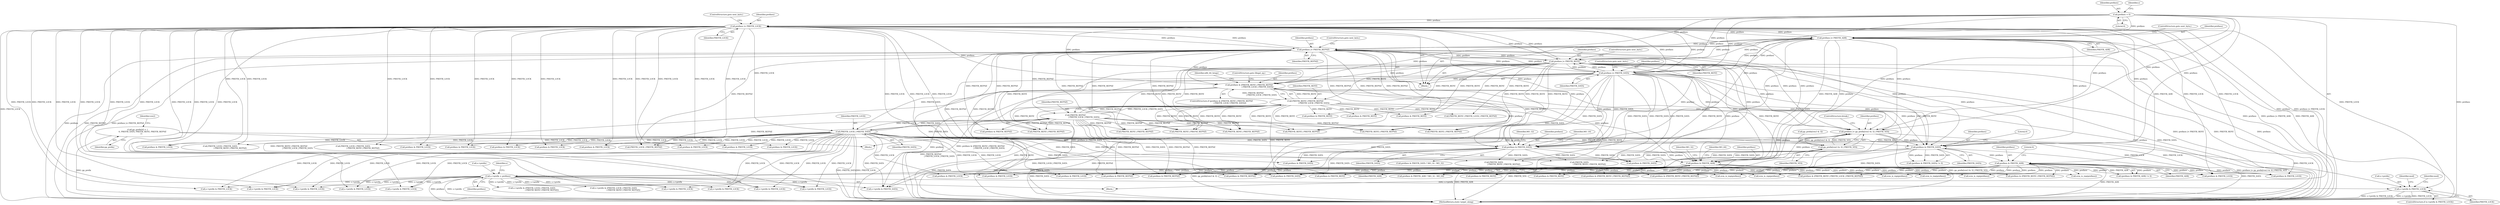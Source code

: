 digraph "0_qemu_30663fd26c0307e414622c7a8607fbc04f92ec14@pointer" {
"1002846" [label="(Call,s->prefix & PREFIX_LOCK)"];
"1001007" [label="(Call,s->prefix = prefixes)"];
"1000994" [label="(Call,prefixes & PREFIX_ADR)"];
"1000975" [label="(Call,prefixes & PREFIX_DATA)"];
"1000594" [label="(Call,prefixes = 0)"];
"1000726" [label="(Call,prefixes |= PREFIX_ADR)"];
"1000674" [label="(Call,prefixes |= PREFIX_LOCK)"];
"1000669" [label="(Call,prefixes |= PREFIX_REPNZ)"];
"1000664" [label="(Call,prefixes |= PREFIX_REPZ)"];
"1000721" [label="(Call,prefixes |= PREFIX_DATA)"];
"1000932" [label="(Call,prefixes |= pp_prefix[vex3 & 3] | PREFIX_VEX)"];
"1000812" [label="(Call,prefixes & (PREFIX_REPZ | PREFIX_REPNZ\n                            | PREFIX_LOCK | PREFIX_DATA))"];
"1000814" [label="(Call,PREFIX_REPZ | PREFIX_REPNZ\n                            | PREFIX_LOCK | PREFIX_DATA)"];
"1000816" [label="(Call,PREFIX_REPNZ\n                            | PREFIX_LOCK | PREFIX_DATA)"];
"1000818" [label="(Call,PREFIX_LOCK | PREFIX_DATA)"];
"1000934" [label="(Call,pp_prefix[vex3 & 3] | PREFIX_VEX)"];
"1000784" [label="(Call,pp_prefix[4] = {\n                0, PREFIX_DATA, PREFIX_REPZ, PREFIX_REPNZ\n            })"];
"1000962" [label="(Call,prefixes & PREFIX_ADR)"];
"1000954" [label="(Call,prefixes & PREFIX_DATA)"];
"1000977" [label="(Identifier,PREFIX_DATA)"];
"1011584" [label="(Call,prefixes & PREFIX_DATA)"];
"1000784" [label="(Call,pp_prefix[4] = {\n                0, PREFIX_DATA, PREFIX_REPZ, PREFIX_REPNZ\n            })"];
"1009399" [label="(Call,prefixes & PREFIX_LOCK)"];
"1011721" [label="(Call,PREFIX_REPZ | PREFIX_LOCK | PREFIX_REPNZ)"];
"1000965" [label="(Identifier,MO_32)"];
"1011611" [label="(Call,prefixes & PREFIX_LOCK)"];
"1002846" [label="(Call,s->prefix & PREFIX_LOCK)"];
"1010139" [label="(Call,prefixes & PREFIX_LOCK)"];
"1008795" [label="(Call,PREFIX_REPZ | PREFIX_REPNZ)"];
"1005614" [label="(Call,svm_is_rep(prefixes))"];
"1000671" [label="(Identifier,PREFIX_REPNZ)"];
"1000729" [label="(ControlStructure,goto next_byte;)"];
"1002847" [label="(Call,s->prefix)"];
"1000817" [label="(Identifier,PREFIX_REPNZ)"];
"1010497" [label="(Call,prefixes & PREFIX_REPNZ)"];
"1007496" [label="(Call,prefixes & PREFIX_LOCK)"];
"1010835" [label="(Call,prefixes & PREFIX_LOCK)"];
"1010243" [label="(Call,prefixes & PREFIX_LOCK)"];
"1010527" [label="(Call,prefixes & PREFIX_DATA)"];
"1000726" [label="(Call,prefixes |= PREFIX_ADR)"];
"1000664" [label="(Call,prefixes |= PREFIX_REPZ)"];
"1008791" [label="(Call,PREFIX_LOCK | PREFIX_DATA\n                                 | PREFIX_REPZ | PREFIX_REPNZ)"];
"1002845" [label="(ControlStructure,if (s->prefix & PREFIX_LOCK))"];
"1000724" [label="(ControlStructure,goto next_byte;)"];
"1002881" [label="(Identifier,mod)"];
"1000814" [label="(Call,PREFIX_REPZ | PREFIX_REPNZ\n                            | PREFIX_LOCK | PREFIX_DATA)"];
"1008750" [label="(Call,PREFIX_LOCK | PREFIX_DATA\n                                 | PREFIX_REPZ | PREFIX_REPNZ)"];
"1006921" [label="(Call,s->prefix & PREFIX_LOCK)"];
"1002854" [label="(Identifier,mod)"];
"1005761" [label="(Call,svm_is_rep(prefixes))"];
"1000822" [label="(ControlStructure,goto illegal_op;)"];
"1000976" [label="(Identifier,prefixes)"];
"1007507" [label="(Call,prefixes & PREFIX_REPZ)"];
"1011723" [label="(Call,PREFIX_LOCK | PREFIX_REPNZ)"];
"1002745" [label="(Call,s->prefix & PREFIX_LOCK)"];
"1000956" [label="(Identifier,PREFIX_DATA)"];
"1000818" [label="(Call,PREFIX_LOCK | PREFIX_DATA)"];
"1001483" [label="(Call,s->prefix & PREFIX_LOCK)"];
"1000958" [label="(Identifier,MO_32)"];
"1000669" [label="(Call,prefixes |= PREFIX_REPNZ)"];
"1000675" [label="(Identifier,prefixes)"];
"1005419" [label="(Call,PREFIX_REPZ | PREFIX_REPNZ)"];
"1000811" [label="(ControlStructure,if (prefixes & (PREFIX_REPZ | PREFIX_REPNZ\n                            | PREFIX_LOCK | PREFIX_DATA)))"];
"1001014" [label="(Identifier,s)"];
"1000819" [label="(Identifier,PREFIX_LOCK)"];
"1000595" [label="(Identifier,prefixes)"];
"1005620" [label="(Call,PREFIX_REPZ | PREFIX_REPNZ)"];
"1008754" [label="(Call,PREFIX_REPZ | PREFIX_REPNZ)"];
"1000962" [label="(Call,prefixes & PREFIX_ADR)"];
"1000940" [label="(Identifier,PREFIX_VEX)"];
"1000596" [label="(Literal,0)"];
"1009374" [label="(Call,prefixes & PREFIX_LOCK)"];
"1000672" [label="(ControlStructure,goto next_byte;)"];
"1000816" [label="(Call,PREFIX_REPNZ\n                            | PREFIX_LOCK | PREFIX_DATA)"];
"1001011" [label="(Identifier,prefixes)"];
"1001008" [label="(Call,s->prefix)"];
"1000955" [label="(Identifier,prefixes)"];
"1005454" [label="(Call,PREFIX_REPZ | PREFIX_REPNZ)"];
"1000966" [label="(Identifier,MO_64)"];
"1011754" [label="(Call,s->prefix & PREFIX_DATA)"];
"1011596" [label="(Call,prefixes & PREFIX_LOCK)"];
"1000964" [label="(Identifier,PREFIX_ADR)"];
"1005382" [label="(Call,prefixes & (PREFIX_REPZ | PREFIX_REPNZ))"];
"1005509" [label="(Call,prefixes & PREFIX_REPZ)"];
"1010663" [label="(Call,prefixes & PREFIX_LOCK)"];
"1000933" [label="(Identifier,prefixes)"];
"1011840" [label="(MethodReturn,static target_ulong)"];
"1005973" [label="(Call,svm_is_rep(prefixes))"];
"1000994" [label="(Call,prefixes & PREFIX_ADR)"];
"1005565" [label="(Call,prefixes & PREFIX_REPZ)"];
"1000670" [label="(Identifier,prefixes)"];
"1000728" [label="(Identifier,PREFIX_ADR)"];
"1000941" [label="(ControlStructure,break;)"];
"1000785" [label="(Identifier,pp_prefix)"];
"1000789" [label="(Identifier,vex2)"];
"1000677" [label="(ControlStructure,goto next_byte;)"];
"1010412" [label="(Call,prefixes & PREFIX_LOCK)"];
"1010045" [label="(Call,prefixes & PREFIX_LOCK)"];
"1000721" [label="(Call,prefixes |= PREFIX_DATA)"];
"1000961" [label="(Call,prefixes & PREFIX_ADR ? MO_32 : MO_64)"];
"1000813" [label="(Identifier,prefixes)"];
"1001007" [label="(Call,s->prefix = prefixes)"];
"1003015" [label="(Call,s->prefix & PREFIX_LOCK)"];
"1008752" [label="(Call,PREFIX_DATA\n                                 | PREFIX_REPZ | PREFIX_REPNZ)"];
"1010075" [label="(Call,prefixes & PREFIX_LOCK)"];
"1007061" [label="(Call,s->prefix & PREFIX_LOCK)"];
"1007285" [label="(Call,prefixes & PREFIX_REPZ)"];
"1000666" [label="(Identifier,PREFIX_REPZ)"];
"1010104" [label="(Call,prefixes & PREFIX_DATA)"];
"1005906" [label="(Call,svm_is_rep(prefixes))"];
"1000934" [label="(Call,pp_prefix[vex3 & 3] | PREFIX_VEX)"];
"1007097" [label="(Call,s->prefix & PREFIX_LOCK)"];
"1001532" [label="(Call,s->prefix & PREFIX_LOCK)"];
"1000963" [label="(Identifier,prefixes)"];
"1000995" [label="(Identifier,prefixes)"];
"1000722" [label="(Identifier,prefixes)"];
"1008793" [label="(Call,PREFIX_DATA\n                                 | PREFIX_REPZ | PREFIX_REPNZ)"];
"1000975" [label="(Call,prefixes & PREFIX_DATA)"];
"1011719" [label="(Call,prefixes & (PREFIX_REPZ | PREFIX_LOCK | PREFIX_REPNZ))"];
"1000996" [label="(Identifier,PREFIX_ADR)"];
"1000567" [label="(Block,)"];
"1003046" [label="(Call,s->prefix & PREFIX_LOCK)"];
"1008787" [label="(Call,s->prefix & (PREFIX_LOCK | PREFIX_DATA\n                                 | PREFIX_REPZ | PREFIX_REPNZ))"];
"1010035" [label="(Call,prefixes & PREFIX_REPZ)"];
"1000665" [label="(Identifier,prefixes)"];
"1000993" [label="(Call,(prefixes & PREFIX_ADR) != 0)"];
"1008746" [label="(Call,s->prefix & (PREFIX_LOCK | PREFIX_DATA\n                                 | PREFIX_REPZ | PREFIX_REPNZ))"];
"1000932" [label="(Call,prefixes |= pp_prefix[vex3 & 3] | PREFIX_VEX)"];
"1005417" [label="(Call,prefixes & (PREFIX_REPZ | PREFIX_REPNZ))"];
"1000974" [label="(Call,(prefixes & PREFIX_DATA) != 0)"];
"1010507" [label="(Call,prefixes & PREFIX_LOCK)"];
"1000815" [label="(Identifier,PREFIX_REPZ)"];
"1000997" [label="(Literal,0)"];
"1000662" [label="(Block,)"];
"1010562" [label="(Call,prefixes & PREFIX_LOCK)"];
"1000667" [label="(ControlStructure,goto next_byte;)"];
"1000674" [label="(Call,prefixes |= PREFIX_LOCK)"];
"1001441" [label="(Call,s->prefix & PREFIX_LOCK)"];
"1010065" [label="(Call,prefixes & PREFIX_REPNZ)"];
"1010402" [label="(Call,prefixes & PREFIX_REPZ)"];
"1005684" [label="(Call,svm_is_rep(prefixes))"];
"1005543" [label="(Call,prefixes & PREFIX_REPNZ)"];
"1005690" [label="(Call,PREFIX_REPZ | PREFIX_REPNZ)"];
"1000727" [label="(Identifier,prefixes)"];
"1002850" [label="(Identifier,PREFIX_LOCK)"];
"1000824" [label="(Identifier,x86_64_hregs)"];
"1000820" [label="(Identifier,PREFIX_DATA)"];
"1000935" [label="(Call,pp_prefix[vex3 & 3])"];
"1000954" [label="(Call,prefixes & PREFIX_DATA)"];
"1000953" [label="(Call,prefixes & PREFIX_DATA ? MO_16 : MO_32)"];
"1005384" [label="(Call,PREFIX_REPZ | PREFIX_REPNZ)"];
"1000782" [label="(Block,)"];
"1000676" [label="(Identifier,PREFIX_LOCK)"];
"1005452" [label="(Call,prefixes & (PREFIX_REPZ | PREFIX_REPNZ))"];
"1000723" [label="(Identifier,PREFIX_DATA)"];
"1000957" [label="(Identifier,MO_16)"];
"1000978" [label="(Literal,0)"];
"1000812" [label="(Call,prefixes & (PREFIX_REPZ | PREFIX_REPNZ\n                            | PREFIX_LOCK | PREFIX_DATA))"];
"1000599" [label="(Identifier,s)"];
"1005487" [label="(Call,prefixes & PREFIX_REPNZ)"];
"1005834" [label="(Call,svm_is_rep(prefixes))"];
"1000594" [label="(Call,prefixes = 0)"];
"1002846" -> "1002845"  [label="AST: "];
"1002846" -> "1002850"  [label="CFG: "];
"1002847" -> "1002846"  [label="AST: "];
"1002850" -> "1002846"  [label="AST: "];
"1002854" -> "1002846"  [label="CFG: "];
"1002881" -> "1002846"  [label="CFG: "];
"1002846" -> "1011840"  [label="DDG: s->prefix"];
"1002846" -> "1011840"  [label="DDG: PREFIX_LOCK"];
"1002846" -> "1011840"  [label="DDG: s->prefix & PREFIX_LOCK"];
"1001007" -> "1002846"  [label="DDG: s->prefix"];
"1000674" -> "1002846"  [label="DDG: PREFIX_LOCK"];
"1000818" -> "1002846"  [label="DDG: PREFIX_LOCK"];
"1001007" -> "1000567"  [label="AST: "];
"1001007" -> "1001011"  [label="CFG: "];
"1001008" -> "1001007"  [label="AST: "];
"1001011" -> "1001007"  [label="AST: "];
"1001014" -> "1001007"  [label="CFG: "];
"1001007" -> "1011840"  [label="DDG: s->prefix"];
"1001007" -> "1011840"  [label="DDG: prefixes"];
"1000994" -> "1001007"  [label="DDG: prefixes"];
"1000962" -> "1001007"  [label="DDG: prefixes"];
"1001007" -> "1001441"  [label="DDG: s->prefix"];
"1001007" -> "1001483"  [label="DDG: s->prefix"];
"1001007" -> "1001532"  [label="DDG: s->prefix"];
"1001007" -> "1002745"  [label="DDG: s->prefix"];
"1001007" -> "1003015"  [label="DDG: s->prefix"];
"1001007" -> "1003046"  [label="DDG: s->prefix"];
"1001007" -> "1006921"  [label="DDG: s->prefix"];
"1001007" -> "1007061"  [label="DDG: s->prefix"];
"1001007" -> "1007097"  [label="DDG: s->prefix"];
"1001007" -> "1008746"  [label="DDG: s->prefix"];
"1001007" -> "1008787"  [label="DDG: s->prefix"];
"1001007" -> "1011754"  [label="DDG: s->prefix"];
"1000994" -> "1000993"  [label="AST: "];
"1000994" -> "1000996"  [label="CFG: "];
"1000995" -> "1000994"  [label="AST: "];
"1000996" -> "1000994"  [label="AST: "];
"1000997" -> "1000994"  [label="CFG: "];
"1000994" -> "1011840"  [label="DDG: PREFIX_ADR"];
"1000994" -> "1000993"  [label="DDG: prefixes"];
"1000994" -> "1000993"  [label="DDG: PREFIX_ADR"];
"1000975" -> "1000994"  [label="DDG: prefixes"];
"1000726" -> "1000994"  [label="DDG: PREFIX_ADR"];
"1000994" -> "1005382"  [label="DDG: prefixes"];
"1000994" -> "1005417"  [label="DDG: prefixes"];
"1000994" -> "1005452"  [label="DDG: prefixes"];
"1000994" -> "1005487"  [label="DDG: prefixes"];
"1000994" -> "1005543"  [label="DDG: prefixes"];
"1000994" -> "1005614"  [label="DDG: prefixes"];
"1000994" -> "1005684"  [label="DDG: prefixes"];
"1000994" -> "1005761"  [label="DDG: prefixes"];
"1000994" -> "1005834"  [label="DDG: prefixes"];
"1000994" -> "1005906"  [label="DDG: prefixes"];
"1000994" -> "1005973"  [label="DDG: prefixes"];
"1000994" -> "1007285"  [label="DDG: prefixes"];
"1000994" -> "1007496"  [label="DDG: prefixes"];
"1000994" -> "1009374"  [label="DDG: prefixes"];
"1000994" -> "1009399"  [label="DDG: prefixes"];
"1000994" -> "1010035"  [label="DDG: prefixes"];
"1000994" -> "1010402"  [label="DDG: prefixes"];
"1000994" -> "1010412"  [label="DDG: prefixes"];
"1000994" -> "1010497"  [label="DDG: prefixes"];
"1000994" -> "1010835"  [label="DDG: prefixes"];
"1000994" -> "1011584"  [label="DDG: prefixes"];
"1000994" -> "1011719"  [label="DDG: prefixes"];
"1000975" -> "1000974"  [label="AST: "];
"1000975" -> "1000977"  [label="CFG: "];
"1000976" -> "1000975"  [label="AST: "];
"1000977" -> "1000975"  [label="AST: "];
"1000978" -> "1000975"  [label="CFG: "];
"1000975" -> "1011840"  [label="DDG: PREFIX_DATA"];
"1000975" -> "1000974"  [label="DDG: prefixes"];
"1000975" -> "1000974"  [label="DDG: PREFIX_DATA"];
"1000594" -> "1000975"  [label="DDG: prefixes"];
"1000726" -> "1000975"  [label="DDG: prefixes"];
"1000674" -> "1000975"  [label="DDG: prefixes"];
"1000669" -> "1000975"  [label="DDG: prefixes"];
"1000932" -> "1000975"  [label="DDG: prefixes"];
"1000812" -> "1000975"  [label="DDG: prefixes"];
"1000664" -> "1000975"  [label="DDG: prefixes"];
"1000721" -> "1000975"  [label="DDG: prefixes"];
"1000721" -> "1000975"  [label="DDG: PREFIX_DATA"];
"1000818" -> "1000975"  [label="DDG: PREFIX_DATA"];
"1000975" -> "1008752"  [label="DDG: PREFIX_DATA"];
"1000975" -> "1008793"  [label="DDG: PREFIX_DATA"];
"1000975" -> "1010104"  [label="DDG: PREFIX_DATA"];
"1000975" -> "1010527"  [label="DDG: PREFIX_DATA"];
"1000975" -> "1011584"  [label="DDG: PREFIX_DATA"];
"1000975" -> "1011754"  [label="DDG: PREFIX_DATA"];
"1000594" -> "1000567"  [label="AST: "];
"1000594" -> "1000596"  [label="CFG: "];
"1000595" -> "1000594"  [label="AST: "];
"1000596" -> "1000594"  [label="AST: "];
"1000599" -> "1000594"  [label="CFG: "];
"1000594" -> "1011840"  [label="DDG: prefixes"];
"1000594" -> "1000664"  [label="DDG: prefixes"];
"1000594" -> "1000669"  [label="DDG: prefixes"];
"1000594" -> "1000674"  [label="DDG: prefixes"];
"1000594" -> "1000721"  [label="DDG: prefixes"];
"1000594" -> "1000726"  [label="DDG: prefixes"];
"1000594" -> "1000812"  [label="DDG: prefixes"];
"1000594" -> "1000932"  [label="DDG: prefixes"];
"1000594" -> "1000954"  [label="DDG: prefixes"];
"1000594" -> "1000962"  [label="DDG: prefixes"];
"1000726" -> "1000662"  [label="AST: "];
"1000726" -> "1000728"  [label="CFG: "];
"1000727" -> "1000726"  [label="AST: "];
"1000728" -> "1000726"  [label="AST: "];
"1000729" -> "1000726"  [label="CFG: "];
"1000726" -> "1011840"  [label="DDG: prefixes"];
"1000726" -> "1011840"  [label="DDG: prefixes |= PREFIX_ADR"];
"1000726" -> "1011840"  [label="DDG: PREFIX_ADR"];
"1000726" -> "1000664"  [label="DDG: prefixes"];
"1000726" -> "1000669"  [label="DDG: prefixes"];
"1000726" -> "1000674"  [label="DDG: prefixes"];
"1000726" -> "1000721"  [label="DDG: prefixes"];
"1000674" -> "1000726"  [label="DDG: prefixes"];
"1000669" -> "1000726"  [label="DDG: prefixes"];
"1000664" -> "1000726"  [label="DDG: prefixes"];
"1000721" -> "1000726"  [label="DDG: prefixes"];
"1000726" -> "1000812"  [label="DDG: prefixes"];
"1000726" -> "1000932"  [label="DDG: prefixes"];
"1000726" -> "1000954"  [label="DDG: prefixes"];
"1000726" -> "1000962"  [label="DDG: prefixes"];
"1000726" -> "1000962"  [label="DDG: PREFIX_ADR"];
"1000674" -> "1000662"  [label="AST: "];
"1000674" -> "1000676"  [label="CFG: "];
"1000675" -> "1000674"  [label="AST: "];
"1000676" -> "1000674"  [label="AST: "];
"1000677" -> "1000674"  [label="CFG: "];
"1000674" -> "1011840"  [label="DDG: PREFIX_LOCK"];
"1000674" -> "1011840"  [label="DDG: prefixes"];
"1000674" -> "1011840"  [label="DDG: prefixes |= PREFIX_LOCK"];
"1000674" -> "1000664"  [label="DDG: prefixes"];
"1000674" -> "1000669"  [label="DDG: prefixes"];
"1000669" -> "1000674"  [label="DDG: prefixes"];
"1000664" -> "1000674"  [label="DDG: prefixes"];
"1000721" -> "1000674"  [label="DDG: prefixes"];
"1000674" -> "1000721"  [label="DDG: prefixes"];
"1000674" -> "1000812"  [label="DDG: prefixes"];
"1000674" -> "1000818"  [label="DDG: PREFIX_LOCK"];
"1000674" -> "1000932"  [label="DDG: prefixes"];
"1000674" -> "1000954"  [label="DDG: prefixes"];
"1000674" -> "1000962"  [label="DDG: prefixes"];
"1000674" -> "1001441"  [label="DDG: PREFIX_LOCK"];
"1000674" -> "1001483"  [label="DDG: PREFIX_LOCK"];
"1000674" -> "1001532"  [label="DDG: PREFIX_LOCK"];
"1000674" -> "1002745"  [label="DDG: PREFIX_LOCK"];
"1000674" -> "1003015"  [label="DDG: PREFIX_LOCK"];
"1000674" -> "1003046"  [label="DDG: PREFIX_LOCK"];
"1000674" -> "1006921"  [label="DDG: PREFIX_LOCK"];
"1000674" -> "1007061"  [label="DDG: PREFIX_LOCK"];
"1000674" -> "1007097"  [label="DDG: PREFIX_LOCK"];
"1000674" -> "1007496"  [label="DDG: PREFIX_LOCK"];
"1000674" -> "1008750"  [label="DDG: PREFIX_LOCK"];
"1000674" -> "1008791"  [label="DDG: PREFIX_LOCK"];
"1000674" -> "1009374"  [label="DDG: PREFIX_LOCK"];
"1000674" -> "1009399"  [label="DDG: PREFIX_LOCK"];
"1000674" -> "1010045"  [label="DDG: PREFIX_LOCK"];
"1000674" -> "1010075"  [label="DDG: PREFIX_LOCK"];
"1000674" -> "1010139"  [label="DDG: PREFIX_LOCK"];
"1000674" -> "1010243"  [label="DDG: PREFIX_LOCK"];
"1000674" -> "1010412"  [label="DDG: PREFIX_LOCK"];
"1000674" -> "1010507"  [label="DDG: PREFIX_LOCK"];
"1000674" -> "1010562"  [label="DDG: PREFIX_LOCK"];
"1000674" -> "1010663"  [label="DDG: PREFIX_LOCK"];
"1000674" -> "1010835"  [label="DDG: PREFIX_LOCK"];
"1000674" -> "1011596"  [label="DDG: PREFIX_LOCK"];
"1000674" -> "1011611"  [label="DDG: PREFIX_LOCK"];
"1000674" -> "1011723"  [label="DDG: PREFIX_LOCK"];
"1000669" -> "1000662"  [label="AST: "];
"1000669" -> "1000671"  [label="CFG: "];
"1000670" -> "1000669"  [label="AST: "];
"1000671" -> "1000669"  [label="AST: "];
"1000672" -> "1000669"  [label="CFG: "];
"1000669" -> "1011840"  [label="DDG: prefixes"];
"1000669" -> "1011840"  [label="DDG: PREFIX_REPNZ"];
"1000669" -> "1011840"  [label="DDG: prefixes |= PREFIX_REPNZ"];
"1000669" -> "1000664"  [label="DDG: prefixes"];
"1000664" -> "1000669"  [label="DDG: prefixes"];
"1000721" -> "1000669"  [label="DDG: prefixes"];
"1000669" -> "1000721"  [label="DDG: prefixes"];
"1000669" -> "1000812"  [label="DDG: prefixes"];
"1000669" -> "1000816"  [label="DDG: PREFIX_REPNZ"];
"1000669" -> "1000932"  [label="DDG: prefixes"];
"1000669" -> "1000954"  [label="DDG: prefixes"];
"1000669" -> "1000962"  [label="DDG: prefixes"];
"1000669" -> "1005384"  [label="DDG: PREFIX_REPNZ"];
"1000669" -> "1005419"  [label="DDG: PREFIX_REPNZ"];
"1000669" -> "1005454"  [label="DDG: PREFIX_REPNZ"];
"1000669" -> "1005487"  [label="DDG: PREFIX_REPNZ"];
"1000669" -> "1005543"  [label="DDG: PREFIX_REPNZ"];
"1000669" -> "1005620"  [label="DDG: PREFIX_REPNZ"];
"1000669" -> "1005690"  [label="DDG: PREFIX_REPNZ"];
"1000669" -> "1008754"  [label="DDG: PREFIX_REPNZ"];
"1000669" -> "1008795"  [label="DDG: PREFIX_REPNZ"];
"1000669" -> "1010065"  [label="DDG: PREFIX_REPNZ"];
"1000669" -> "1010497"  [label="DDG: PREFIX_REPNZ"];
"1000669" -> "1011723"  [label="DDG: PREFIX_REPNZ"];
"1000664" -> "1000662"  [label="AST: "];
"1000664" -> "1000666"  [label="CFG: "];
"1000665" -> "1000664"  [label="AST: "];
"1000666" -> "1000664"  [label="AST: "];
"1000667" -> "1000664"  [label="CFG: "];
"1000664" -> "1011840"  [label="DDG: prefixes |= PREFIX_REPZ"];
"1000664" -> "1011840"  [label="DDG: PREFIX_REPZ"];
"1000664" -> "1011840"  [label="DDG: prefixes"];
"1000721" -> "1000664"  [label="DDG: prefixes"];
"1000664" -> "1000721"  [label="DDG: prefixes"];
"1000664" -> "1000812"  [label="DDG: prefixes"];
"1000664" -> "1000814"  [label="DDG: PREFIX_REPZ"];
"1000664" -> "1000932"  [label="DDG: prefixes"];
"1000664" -> "1000954"  [label="DDG: prefixes"];
"1000664" -> "1000962"  [label="DDG: prefixes"];
"1000664" -> "1005384"  [label="DDG: PREFIX_REPZ"];
"1000664" -> "1005419"  [label="DDG: PREFIX_REPZ"];
"1000664" -> "1005454"  [label="DDG: PREFIX_REPZ"];
"1000664" -> "1005509"  [label="DDG: PREFIX_REPZ"];
"1000664" -> "1005565"  [label="DDG: PREFIX_REPZ"];
"1000664" -> "1005620"  [label="DDG: PREFIX_REPZ"];
"1000664" -> "1005690"  [label="DDG: PREFIX_REPZ"];
"1000664" -> "1007285"  [label="DDG: PREFIX_REPZ"];
"1000664" -> "1007507"  [label="DDG: PREFIX_REPZ"];
"1000664" -> "1008754"  [label="DDG: PREFIX_REPZ"];
"1000664" -> "1008795"  [label="DDG: PREFIX_REPZ"];
"1000664" -> "1010035"  [label="DDG: PREFIX_REPZ"];
"1000664" -> "1010402"  [label="DDG: PREFIX_REPZ"];
"1000664" -> "1011721"  [label="DDG: PREFIX_REPZ"];
"1000721" -> "1000662"  [label="AST: "];
"1000721" -> "1000723"  [label="CFG: "];
"1000722" -> "1000721"  [label="AST: "];
"1000723" -> "1000721"  [label="AST: "];
"1000724" -> "1000721"  [label="CFG: "];
"1000721" -> "1011840"  [label="DDG: prefixes |= PREFIX_DATA"];
"1000721" -> "1011840"  [label="DDG: prefixes"];
"1000721" -> "1011840"  [label="DDG: PREFIX_DATA"];
"1000721" -> "1000812"  [label="DDG: prefixes"];
"1000721" -> "1000818"  [label="DDG: PREFIX_DATA"];
"1000721" -> "1000932"  [label="DDG: prefixes"];
"1000721" -> "1000954"  [label="DDG: prefixes"];
"1000721" -> "1000954"  [label="DDG: PREFIX_DATA"];
"1000721" -> "1000962"  [label="DDG: prefixes"];
"1000721" -> "1008752"  [label="DDG: PREFIX_DATA"];
"1000721" -> "1008793"  [label="DDG: PREFIX_DATA"];
"1000721" -> "1010104"  [label="DDG: PREFIX_DATA"];
"1000721" -> "1010527"  [label="DDG: PREFIX_DATA"];
"1000721" -> "1011584"  [label="DDG: PREFIX_DATA"];
"1000721" -> "1011754"  [label="DDG: PREFIX_DATA"];
"1000932" -> "1000782"  [label="AST: "];
"1000932" -> "1000934"  [label="CFG: "];
"1000933" -> "1000932"  [label="AST: "];
"1000934" -> "1000932"  [label="AST: "];
"1000941" -> "1000932"  [label="CFG: "];
"1000932" -> "1011840"  [label="DDG: pp_prefix[vex3 & 3] | PREFIX_VEX"];
"1000932" -> "1011840"  [label="DDG: prefixes |= pp_prefix[vex3 & 3] | PREFIX_VEX"];
"1000812" -> "1000932"  [label="DDG: prefixes"];
"1000934" -> "1000932"  [label="DDG: pp_prefix[vex3 & 3]"];
"1000934" -> "1000932"  [label="DDG: PREFIX_VEX"];
"1000932" -> "1000954"  [label="DDG: prefixes"];
"1000932" -> "1000962"  [label="DDG: prefixes"];
"1000812" -> "1000811"  [label="AST: "];
"1000812" -> "1000814"  [label="CFG: "];
"1000813" -> "1000812"  [label="AST: "];
"1000814" -> "1000812"  [label="AST: "];
"1000822" -> "1000812"  [label="CFG: "];
"1000824" -> "1000812"  [label="CFG: "];
"1000812" -> "1011840"  [label="DDG: PREFIX_REPZ | PREFIX_REPNZ\n                            | PREFIX_LOCK | PREFIX_DATA"];
"1000812" -> "1011840"  [label="DDG: prefixes"];
"1000812" -> "1011840"  [label="DDG: prefixes & (PREFIX_REPZ | PREFIX_REPNZ\n                            | PREFIX_LOCK | PREFIX_DATA)"];
"1000814" -> "1000812"  [label="DDG: PREFIX_REPZ"];
"1000814" -> "1000812"  [label="DDG: PREFIX_REPNZ\n                            | PREFIX_LOCK | PREFIX_DATA"];
"1000812" -> "1000954"  [label="DDG: prefixes"];
"1000812" -> "1000962"  [label="DDG: prefixes"];
"1000814" -> "1000816"  [label="CFG: "];
"1000815" -> "1000814"  [label="AST: "];
"1000816" -> "1000814"  [label="AST: "];
"1000814" -> "1011840"  [label="DDG: PREFIX_REPNZ\n                            | PREFIX_LOCK | PREFIX_DATA"];
"1000814" -> "1011840"  [label="DDG: PREFIX_REPZ"];
"1000816" -> "1000814"  [label="DDG: PREFIX_REPNZ"];
"1000816" -> "1000814"  [label="DDG: PREFIX_LOCK | PREFIX_DATA"];
"1000814" -> "1005384"  [label="DDG: PREFIX_REPZ"];
"1000814" -> "1005419"  [label="DDG: PREFIX_REPZ"];
"1000814" -> "1005454"  [label="DDG: PREFIX_REPZ"];
"1000814" -> "1005509"  [label="DDG: PREFIX_REPZ"];
"1000814" -> "1005565"  [label="DDG: PREFIX_REPZ"];
"1000814" -> "1005620"  [label="DDG: PREFIX_REPZ"];
"1000814" -> "1005690"  [label="DDG: PREFIX_REPZ"];
"1000814" -> "1007285"  [label="DDG: PREFIX_REPZ"];
"1000814" -> "1007507"  [label="DDG: PREFIX_REPZ"];
"1000814" -> "1008754"  [label="DDG: PREFIX_REPZ"];
"1000814" -> "1008795"  [label="DDG: PREFIX_REPZ"];
"1000814" -> "1010035"  [label="DDG: PREFIX_REPZ"];
"1000814" -> "1010402"  [label="DDG: PREFIX_REPZ"];
"1000814" -> "1011721"  [label="DDG: PREFIX_REPZ"];
"1000816" -> "1000818"  [label="CFG: "];
"1000817" -> "1000816"  [label="AST: "];
"1000818" -> "1000816"  [label="AST: "];
"1000816" -> "1011840"  [label="DDG: PREFIX_LOCK | PREFIX_DATA"];
"1000816" -> "1011840"  [label="DDG: PREFIX_REPNZ"];
"1000818" -> "1000816"  [label="DDG: PREFIX_LOCK"];
"1000818" -> "1000816"  [label="DDG: PREFIX_DATA"];
"1000816" -> "1005384"  [label="DDG: PREFIX_REPNZ"];
"1000816" -> "1005419"  [label="DDG: PREFIX_REPNZ"];
"1000816" -> "1005454"  [label="DDG: PREFIX_REPNZ"];
"1000816" -> "1005487"  [label="DDG: PREFIX_REPNZ"];
"1000816" -> "1005543"  [label="DDG: PREFIX_REPNZ"];
"1000816" -> "1005620"  [label="DDG: PREFIX_REPNZ"];
"1000816" -> "1005690"  [label="DDG: PREFIX_REPNZ"];
"1000816" -> "1008754"  [label="DDG: PREFIX_REPNZ"];
"1000816" -> "1008795"  [label="DDG: PREFIX_REPNZ"];
"1000816" -> "1010065"  [label="DDG: PREFIX_REPNZ"];
"1000816" -> "1010497"  [label="DDG: PREFIX_REPNZ"];
"1000816" -> "1011723"  [label="DDG: PREFIX_REPNZ"];
"1000818" -> "1000820"  [label="CFG: "];
"1000819" -> "1000818"  [label="AST: "];
"1000820" -> "1000818"  [label="AST: "];
"1000818" -> "1011840"  [label="DDG: PREFIX_DATA"];
"1000818" -> "1011840"  [label="DDG: PREFIX_LOCK"];
"1000818" -> "1000954"  [label="DDG: PREFIX_DATA"];
"1000818" -> "1001441"  [label="DDG: PREFIX_LOCK"];
"1000818" -> "1001483"  [label="DDG: PREFIX_LOCK"];
"1000818" -> "1001532"  [label="DDG: PREFIX_LOCK"];
"1000818" -> "1002745"  [label="DDG: PREFIX_LOCK"];
"1000818" -> "1003015"  [label="DDG: PREFIX_LOCK"];
"1000818" -> "1003046"  [label="DDG: PREFIX_LOCK"];
"1000818" -> "1006921"  [label="DDG: PREFIX_LOCK"];
"1000818" -> "1007061"  [label="DDG: PREFIX_LOCK"];
"1000818" -> "1007097"  [label="DDG: PREFIX_LOCK"];
"1000818" -> "1007496"  [label="DDG: PREFIX_LOCK"];
"1000818" -> "1008750"  [label="DDG: PREFIX_LOCK"];
"1000818" -> "1008752"  [label="DDG: PREFIX_DATA"];
"1000818" -> "1008791"  [label="DDG: PREFIX_LOCK"];
"1000818" -> "1008793"  [label="DDG: PREFIX_DATA"];
"1000818" -> "1009374"  [label="DDG: PREFIX_LOCK"];
"1000818" -> "1009399"  [label="DDG: PREFIX_LOCK"];
"1000818" -> "1010045"  [label="DDG: PREFIX_LOCK"];
"1000818" -> "1010075"  [label="DDG: PREFIX_LOCK"];
"1000818" -> "1010104"  [label="DDG: PREFIX_DATA"];
"1000818" -> "1010139"  [label="DDG: PREFIX_LOCK"];
"1000818" -> "1010243"  [label="DDG: PREFIX_LOCK"];
"1000818" -> "1010412"  [label="DDG: PREFIX_LOCK"];
"1000818" -> "1010507"  [label="DDG: PREFIX_LOCK"];
"1000818" -> "1010527"  [label="DDG: PREFIX_DATA"];
"1000818" -> "1010562"  [label="DDG: PREFIX_LOCK"];
"1000818" -> "1010663"  [label="DDG: PREFIX_LOCK"];
"1000818" -> "1010835"  [label="DDG: PREFIX_LOCK"];
"1000818" -> "1011584"  [label="DDG: PREFIX_DATA"];
"1000818" -> "1011596"  [label="DDG: PREFIX_LOCK"];
"1000818" -> "1011611"  [label="DDG: PREFIX_LOCK"];
"1000818" -> "1011723"  [label="DDG: PREFIX_LOCK"];
"1000818" -> "1011754"  [label="DDG: PREFIX_DATA"];
"1000934" -> "1000940"  [label="CFG: "];
"1000935" -> "1000934"  [label="AST: "];
"1000940" -> "1000934"  [label="AST: "];
"1000934" -> "1011840"  [label="DDG: pp_prefix[vex3 & 3]"];
"1000934" -> "1011840"  [label="DDG: PREFIX_VEX"];
"1000784" -> "1000934"  [label="DDG: pp_prefix"];
"1000784" -> "1000782"  [label="AST: "];
"1000784" -> "1000785"  [label="CFG: "];
"1000785" -> "1000784"  [label="AST: "];
"1000789" -> "1000784"  [label="CFG: "];
"1000784" -> "1011840"  [label="DDG: pp_prefix"];
"1000962" -> "1000961"  [label="AST: "];
"1000962" -> "1000964"  [label="CFG: "];
"1000963" -> "1000962"  [label="AST: "];
"1000964" -> "1000962"  [label="AST: "];
"1000965" -> "1000962"  [label="CFG: "];
"1000966" -> "1000962"  [label="CFG: "];
"1000962" -> "1011840"  [label="DDG: PREFIX_ADR"];
"1000954" -> "1000962"  [label="DDG: prefixes"];
"1000962" -> "1005382"  [label="DDG: prefixes"];
"1000962" -> "1005417"  [label="DDG: prefixes"];
"1000962" -> "1005452"  [label="DDG: prefixes"];
"1000962" -> "1005487"  [label="DDG: prefixes"];
"1000962" -> "1005543"  [label="DDG: prefixes"];
"1000962" -> "1005614"  [label="DDG: prefixes"];
"1000962" -> "1005684"  [label="DDG: prefixes"];
"1000962" -> "1005761"  [label="DDG: prefixes"];
"1000962" -> "1005834"  [label="DDG: prefixes"];
"1000962" -> "1005906"  [label="DDG: prefixes"];
"1000962" -> "1005973"  [label="DDG: prefixes"];
"1000962" -> "1007285"  [label="DDG: prefixes"];
"1000962" -> "1007496"  [label="DDG: prefixes"];
"1000962" -> "1009374"  [label="DDG: prefixes"];
"1000962" -> "1009399"  [label="DDG: prefixes"];
"1000962" -> "1010035"  [label="DDG: prefixes"];
"1000962" -> "1010402"  [label="DDG: prefixes"];
"1000962" -> "1010412"  [label="DDG: prefixes"];
"1000962" -> "1010497"  [label="DDG: prefixes"];
"1000962" -> "1010835"  [label="DDG: prefixes"];
"1000962" -> "1011584"  [label="DDG: prefixes"];
"1000962" -> "1011719"  [label="DDG: prefixes"];
"1000954" -> "1000953"  [label="AST: "];
"1000954" -> "1000956"  [label="CFG: "];
"1000955" -> "1000954"  [label="AST: "];
"1000956" -> "1000954"  [label="AST: "];
"1000957" -> "1000954"  [label="CFG: "];
"1000958" -> "1000954"  [label="CFG: "];
"1000954" -> "1011840"  [label="DDG: PREFIX_DATA"];
"1000954" -> "1008752"  [label="DDG: PREFIX_DATA"];
"1000954" -> "1008793"  [label="DDG: PREFIX_DATA"];
"1000954" -> "1010104"  [label="DDG: PREFIX_DATA"];
"1000954" -> "1010527"  [label="DDG: PREFIX_DATA"];
"1000954" -> "1011584"  [label="DDG: PREFIX_DATA"];
"1000954" -> "1011754"  [label="DDG: PREFIX_DATA"];
}
